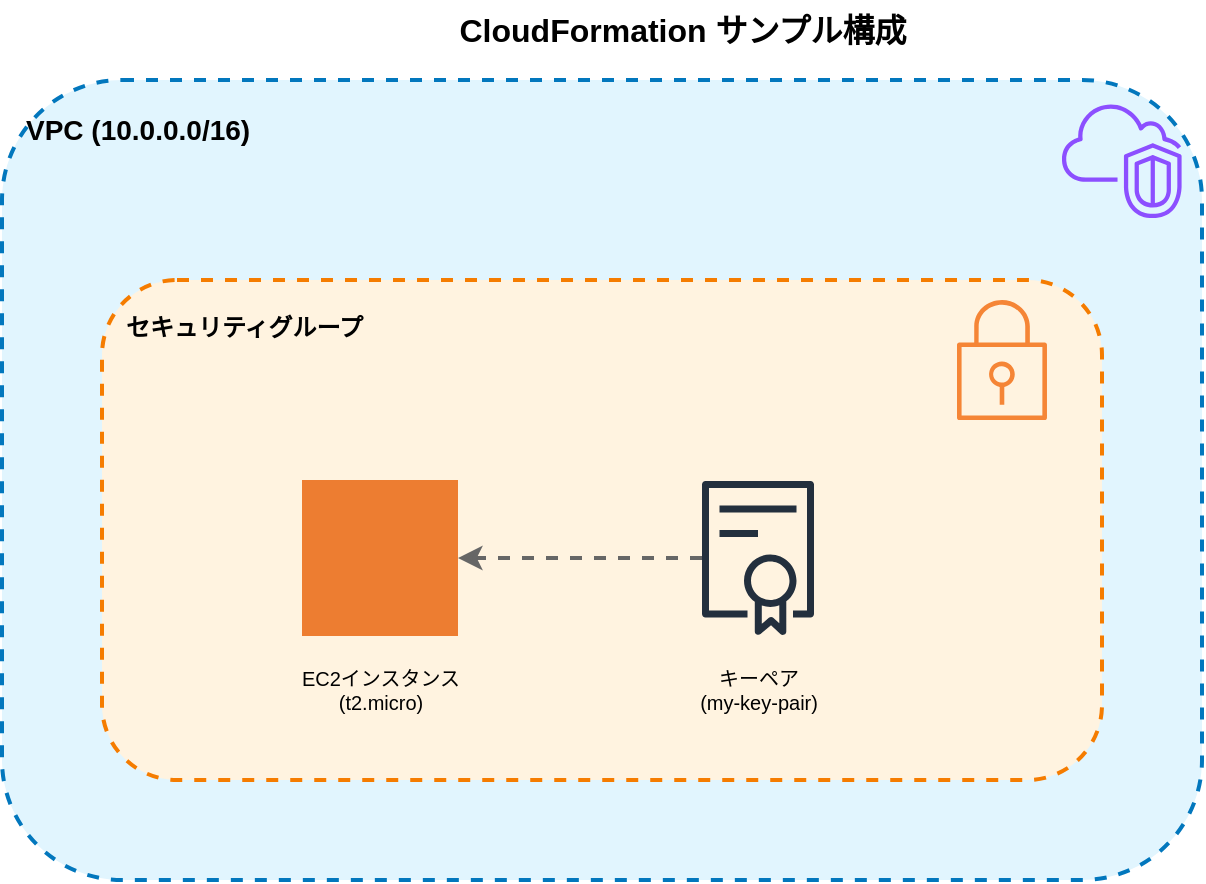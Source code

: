 <mxfile>
    <diagram name="CloudFormation サンプル構成" id="Wp9Tot8XLC37BgMdsrnz">
        <mxGraphModel dx="1456" dy="804" grid="1" gridSize="10" guides="1" tooltips="1" connect="1" arrows="1" fold="1" page="1" pageScale="1" pageWidth="827" pageHeight="1169" math="0" shadow="0">
            <root>
                <mxCell id="0"/>
                <mxCell id="1" parent="0"/>
                <!-- VPC Container -->
                <mxCell id="vpc-container" value="" style="rounded=1;whiteSpace=wrap;html=1;fillColor=#E1F5FE;strokeColor=#0277BD;strokeWidth=2;dashed=1;" vertex="1" parent="1">
                    <mxGeometry x="50" y="50" width="600" height="400" as="geometry"/>
                </mxCell>
                <mxCell id="vpc-label" value="VPC (10.0.0.0/16)" style="text;html=1;align=left;verticalAlign=top;resizable=0;points=[];autosize=1;strokeColor=none;fillColor=none;fontStyle=1;fontSize=14;" vertex="1" parent="1">
                    <mxGeometry x="60" y="60" width="140" height="30" as="geometry"/>
                </mxCell>
                
                <!-- VPC Icon -->
                <mxCell id="vpc-icon" value="" style="sketch=0;outlineConnect=0;fontColor=#232F3E;gradientColor=none;fillColor=#8C4FFF;strokeColor=none;dashed=0;verticalLabelPosition=bottom;verticalAlign=top;align=center;html=1;fontSize=12;fontStyle=0;aspect=fixed;pointerEvents=1;shape=mxgraph.aws4.vpc;" vertex="1" parent="1">
                    <mxGeometry x="580" y="60" width="60" height="60" as="geometry"/>
                </mxCell>
                
                <!-- Security Group -->
                <mxCell id="sg-container" value="" style="rounded=1;whiteSpace=wrap;html=1;fillColor=#FFF3E0;strokeColor=#F57C00;strokeWidth=2;dashed=1;" vertex="1" parent="1">
                    <mxGeometry x="100" y="150" width="500" height="250" as="geometry"/>
                </mxCell>
                <mxCell id="sg-label" value="セキュリティグループ" style="text;html=1;align=left;verticalAlign=top;resizable=0;points=[];autosize=1;strokeColor=none;fillColor=none;fontStyle=1;fontSize=12;" vertex="1" parent="1">
                    <mxGeometry x="110" y="160" width="120" height="30" as="geometry"/>
                </mxCell>
                
                <!-- Security Group Icon -->
                <mxCell id="sg-icon" value="" style="sketch=0;outlineConnect=0;fontColor=#232F3E;gradientColor=none;fillColor=#F58536;strokeColor=none;dashed=0;verticalLabelPosition=bottom;verticalAlign=top;align=center;html=1;fontSize=12;fontStyle=0;aspect=fixed;pointerEvents=1;shape=mxgraph.aws4.security_group;" vertex="1" parent="1">
                    <mxGeometry x="520" y="160" width="60" height="60" as="geometry"/>
                </mxCell>
                
                <!-- EC2 Instance -->
                <mxCell id="ec2-instance" value="" style="sketch=0;outlineConnect=0;fontColor=#232F3E;gradientColor=none;fillColor=#ED7D31;strokeColor=none;dashed=0;verticalLabelPosition=bottom;verticalAlign=top;align=center;html=1;fontSize=12;fontStyle=0;aspect=fixed;pointerEvents=1;shape=mxgraph.aws4.ec2_instance;" vertex="1" parent="1">
                    <mxGeometry x="200" y="250" width="78" height="78" as="geometry"/>
                </mxCell>
                <mxCell id="ec2-label" value="EC2インスタンス&#xa;(t2.micro)" style="text;html=1;align=center;verticalAlign=middle;resizable=0;points=[];autosize=1;strokeColor=none;fillColor=none;fontSize=10;" vertex="1" parent="1">
                    <mxGeometry x="189" y="335" width="100" height="40" as="geometry"/>
                </mxCell>
                
                <!-- Key Pair -->
                <mxCell id="keypair-icon" value="" style="sketch=0;outlineConnect=0;fontColor=#232F3E;gradientColor=none;fillColor=#232F3D;strokeColor=none;dashed=0;verticalLabelPosition=bottom;verticalAlign=top;align=center;html=1;fontSize=12;fontStyle=0;aspect=fixed;pointerEvents=1;shape=mxgraph.aws4.credentials;" vertex="1" parent="1">
                    <mxGeometry x="400" y="250" width="56" height="78" as="geometry"/>
                </mxCell>
                <mxCell id="keypair-label" value="キーペア&#xa;(my-key-pair)" style="text;html=1;align=center;verticalAlign=middle;resizable=0;points=[];autosize=1;strokeColor=none;fillColor=none;fontSize=10;" vertex="1" parent="1">
                    <mxGeometry x="378" y="335" width="100" height="40" as="geometry"/>
                </mxCell>
                
                <!-- Connection from Key Pair to EC2 -->
                <mxCell id="keypair-connection" value="" style="endArrow=classic;html=1;rounded=0;strokeColor=#666666;strokeWidth=2;dashed=1;" edge="1" parent="1" source="keypair-icon" target="ec2-instance">
                    <mxGeometry width="50" height="50" relative="1" as="geometry">
                        <mxPoint x="350" y="300" as="sourcePoint"/>
                        <mxPoint x="400" y="250" as="targetPoint"/>
                    </mxGeometry>
                </mxCell>
                
                <!-- Title -->
                <mxCell id="title" value="CloudFormation サンプル構成" style="text;html=1;align=center;verticalAlign=middle;resizable=0;points=[];autosize=1;strokeColor=none;fillColor=none;fontStyle=1;fontSize=16;" vertex="1" parent="1">
                    <mxGeometry x="280" y="10" width="220" height="30" as="geometry"/>
                </mxCell>
            </root>
        </mxGraphModel>
    </diagram>
</mxfile>